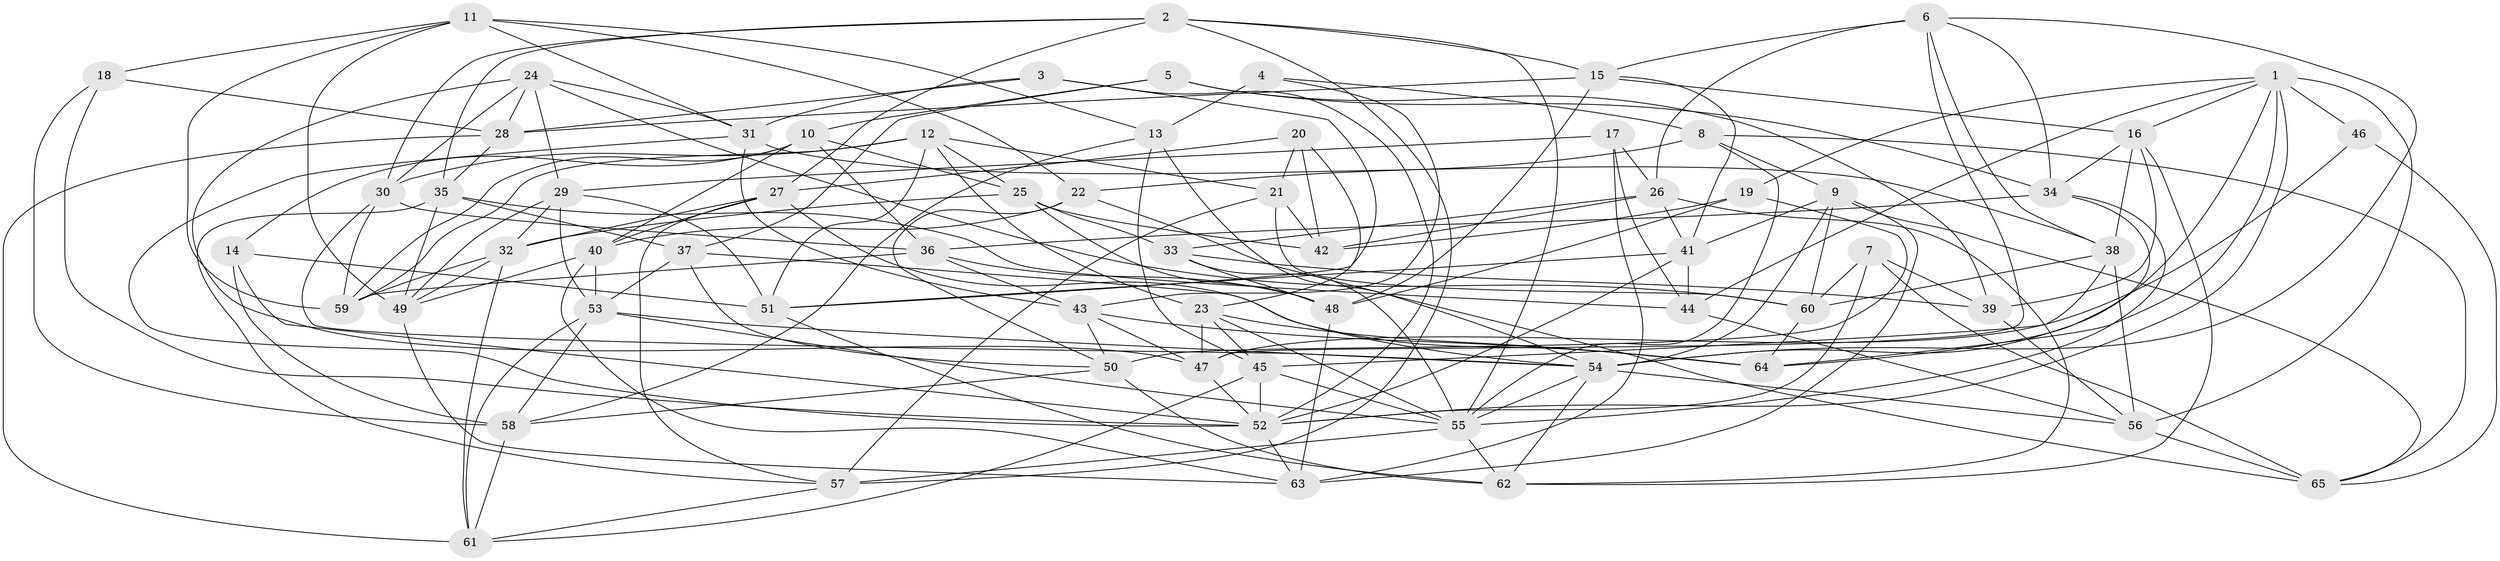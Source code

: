 // original degree distribution, {4: 1.0}
// Generated by graph-tools (version 1.1) at 2025/27/03/09/25 03:27:00]
// undirected, 65 vertices, 187 edges
graph export_dot {
graph [start="1"]
  node [color=gray90,style=filled];
  1;
  2;
  3;
  4;
  5;
  6;
  7;
  8;
  9;
  10;
  11;
  12;
  13;
  14;
  15;
  16;
  17;
  18;
  19;
  20;
  21;
  22;
  23;
  24;
  25;
  26;
  27;
  28;
  29;
  30;
  31;
  32;
  33;
  34;
  35;
  36;
  37;
  38;
  39;
  40;
  41;
  42;
  43;
  44;
  45;
  46;
  47;
  48;
  49;
  50;
  51;
  52;
  53;
  54;
  55;
  56;
  57;
  58;
  59;
  60;
  61;
  62;
  63;
  64;
  65;
  1 -- 16 [weight=1.0];
  1 -- 19 [weight=1.0];
  1 -- 44 [weight=2.0];
  1 -- 46 [weight=2.0];
  1 -- 52 [weight=1.0];
  1 -- 54 [weight=1.0];
  1 -- 56 [weight=1.0];
  1 -- 64 [weight=1.0];
  2 -- 15 [weight=1.0];
  2 -- 27 [weight=1.0];
  2 -- 30 [weight=1.0];
  2 -- 35 [weight=1.0];
  2 -- 55 [weight=1.0];
  2 -- 57 [weight=1.0];
  3 -- 28 [weight=1.0];
  3 -- 31 [weight=1.0];
  3 -- 51 [weight=1.0];
  3 -- 52 [weight=1.0];
  4 -- 8 [weight=1.0];
  4 -- 13 [weight=2.0];
  4 -- 43 [weight=1.0];
  5 -- 10 [weight=1.0];
  5 -- 34 [weight=1.0];
  5 -- 37 [weight=1.0];
  5 -- 39 [weight=1.0];
  6 -- 15 [weight=1.0];
  6 -- 26 [weight=1.0];
  6 -- 34 [weight=1.0];
  6 -- 38 [weight=1.0];
  6 -- 47 [weight=1.0];
  6 -- 54 [weight=1.0];
  7 -- 39 [weight=1.0];
  7 -- 52 [weight=1.0];
  7 -- 60 [weight=1.0];
  7 -- 65 [weight=1.0];
  8 -- 9 [weight=1.0];
  8 -- 22 [weight=2.0];
  8 -- 55 [weight=1.0];
  8 -- 65 [weight=1.0];
  9 -- 41 [weight=1.0];
  9 -- 54 [weight=1.0];
  9 -- 60 [weight=1.0];
  9 -- 63 [weight=1.0];
  9 -- 65 [weight=1.0];
  10 -- 14 [weight=1.0];
  10 -- 25 [weight=1.0];
  10 -- 36 [weight=1.0];
  10 -- 40 [weight=1.0];
  10 -- 59 [weight=1.0];
  11 -- 13 [weight=1.0];
  11 -- 18 [weight=1.0];
  11 -- 22 [weight=1.0];
  11 -- 31 [weight=1.0];
  11 -- 49 [weight=1.0];
  11 -- 59 [weight=1.0];
  12 -- 21 [weight=1.0];
  12 -- 23 [weight=1.0];
  12 -- 25 [weight=1.0];
  12 -- 30 [weight=1.0];
  12 -- 51 [weight=1.0];
  12 -- 59 [weight=1.0];
  13 -- 45 [weight=1.0];
  13 -- 54 [weight=1.0];
  13 -- 58 [weight=1.0];
  14 -- 51 [weight=1.0];
  14 -- 52 [weight=1.0];
  14 -- 58 [weight=1.0];
  15 -- 16 [weight=1.0];
  15 -- 28 [weight=1.0];
  15 -- 41 [weight=1.0];
  15 -- 48 [weight=1.0];
  16 -- 34 [weight=1.0];
  16 -- 38 [weight=1.0];
  16 -- 39 [weight=1.0];
  16 -- 62 [weight=1.0];
  17 -- 26 [weight=1.0];
  17 -- 29 [weight=1.0];
  17 -- 44 [weight=1.0];
  17 -- 63 [weight=1.0];
  18 -- 28 [weight=1.0];
  18 -- 52 [weight=1.0];
  18 -- 58 [weight=1.0];
  19 -- 42 [weight=1.0];
  19 -- 48 [weight=1.0];
  19 -- 50 [weight=1.0];
  20 -- 21 [weight=1.0];
  20 -- 23 [weight=1.0];
  20 -- 27 [weight=1.0];
  20 -- 42 [weight=1.0];
  21 -- 42 [weight=2.0];
  21 -- 57 [weight=1.0];
  21 -- 60 [weight=1.0];
  22 -- 40 [weight=1.0];
  22 -- 50 [weight=1.0];
  22 -- 65 [weight=1.0];
  23 -- 45 [weight=1.0];
  23 -- 47 [weight=1.0];
  23 -- 55 [weight=1.0];
  23 -- 64 [weight=1.0];
  24 -- 28 [weight=1.0];
  24 -- 29 [weight=1.0];
  24 -- 30 [weight=1.0];
  24 -- 31 [weight=1.0];
  24 -- 47 [weight=1.0];
  24 -- 60 [weight=1.0];
  25 -- 32 [weight=1.0];
  25 -- 33 [weight=1.0];
  25 -- 42 [weight=1.0];
  25 -- 48 [weight=1.0];
  26 -- 33 [weight=1.0];
  26 -- 41 [weight=1.0];
  26 -- 42 [weight=1.0];
  26 -- 62 [weight=1.0];
  27 -- 32 [weight=1.0];
  27 -- 40 [weight=1.0];
  27 -- 54 [weight=1.0];
  27 -- 57 [weight=1.0];
  28 -- 35 [weight=1.0];
  28 -- 61 [weight=1.0];
  29 -- 32 [weight=1.0];
  29 -- 49 [weight=1.0];
  29 -- 51 [weight=1.0];
  29 -- 53 [weight=1.0];
  30 -- 36 [weight=1.0];
  30 -- 54 [weight=1.0];
  30 -- 59 [weight=1.0];
  31 -- 38 [weight=1.0];
  31 -- 43 [weight=1.0];
  31 -- 52 [weight=1.0];
  32 -- 49 [weight=1.0];
  32 -- 59 [weight=1.0];
  32 -- 61 [weight=1.0];
  33 -- 39 [weight=2.0];
  33 -- 48 [weight=1.0];
  33 -- 55 [weight=1.0];
  34 -- 36 [weight=1.0];
  34 -- 55 [weight=1.0];
  34 -- 64 [weight=1.0];
  35 -- 37 [weight=1.0];
  35 -- 44 [weight=1.0];
  35 -- 49 [weight=1.0];
  35 -- 57 [weight=1.0];
  36 -- 43 [weight=1.0];
  36 -- 48 [weight=1.0];
  36 -- 59 [weight=1.0];
  37 -- 50 [weight=1.0];
  37 -- 53 [weight=2.0];
  37 -- 64 [weight=1.0];
  38 -- 45 [weight=1.0];
  38 -- 56 [weight=1.0];
  38 -- 60 [weight=1.0];
  39 -- 56 [weight=1.0];
  40 -- 49 [weight=1.0];
  40 -- 53 [weight=1.0];
  40 -- 63 [weight=1.0];
  41 -- 44 [weight=1.0];
  41 -- 51 [weight=1.0];
  41 -- 52 [weight=1.0];
  43 -- 47 [weight=1.0];
  43 -- 50 [weight=1.0];
  43 -- 64 [weight=1.0];
  44 -- 56 [weight=1.0];
  45 -- 52 [weight=1.0];
  45 -- 55 [weight=1.0];
  45 -- 61 [weight=1.0];
  46 -- 47 [weight=1.0];
  46 -- 65 [weight=1.0];
  47 -- 52 [weight=1.0];
  48 -- 63 [weight=1.0];
  49 -- 63 [weight=1.0];
  50 -- 58 [weight=1.0];
  50 -- 62 [weight=1.0];
  51 -- 62 [weight=1.0];
  52 -- 63 [weight=1.0];
  53 -- 54 [weight=1.0];
  53 -- 55 [weight=1.0];
  53 -- 58 [weight=1.0];
  53 -- 61 [weight=1.0];
  54 -- 55 [weight=1.0];
  54 -- 56 [weight=1.0];
  54 -- 62 [weight=1.0];
  55 -- 57 [weight=1.0];
  55 -- 62 [weight=1.0];
  56 -- 65 [weight=1.0];
  57 -- 61 [weight=1.0];
  58 -- 61 [weight=1.0];
  60 -- 64 [weight=1.0];
}
